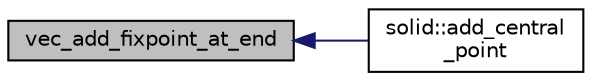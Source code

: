 digraph "vec_add_fixpoint_at_end"
{
  edge [fontname="Helvetica",fontsize="10",labelfontname="Helvetica",labelfontsize="10"];
  node [fontname="Helvetica",fontsize="10",shape=record];
  rankdir="LR";
  Node10184 [label="vec_add_fixpoint_at_end",height=0.2,width=0.4,color="black", fillcolor="grey75", style="filled", fontcolor="black"];
  Node10184 -> Node10185 [dir="back",color="midnightblue",fontsize="10",style="solid",fontname="Helvetica"];
  Node10185 [label="solid::add_central\l_point",height=0.2,width=0.4,color="black", fillcolor="white", style="filled",URL="$d8/def/classsolid.html#abec108e749250b1fbab7c8dcf98b96ae"];
}
